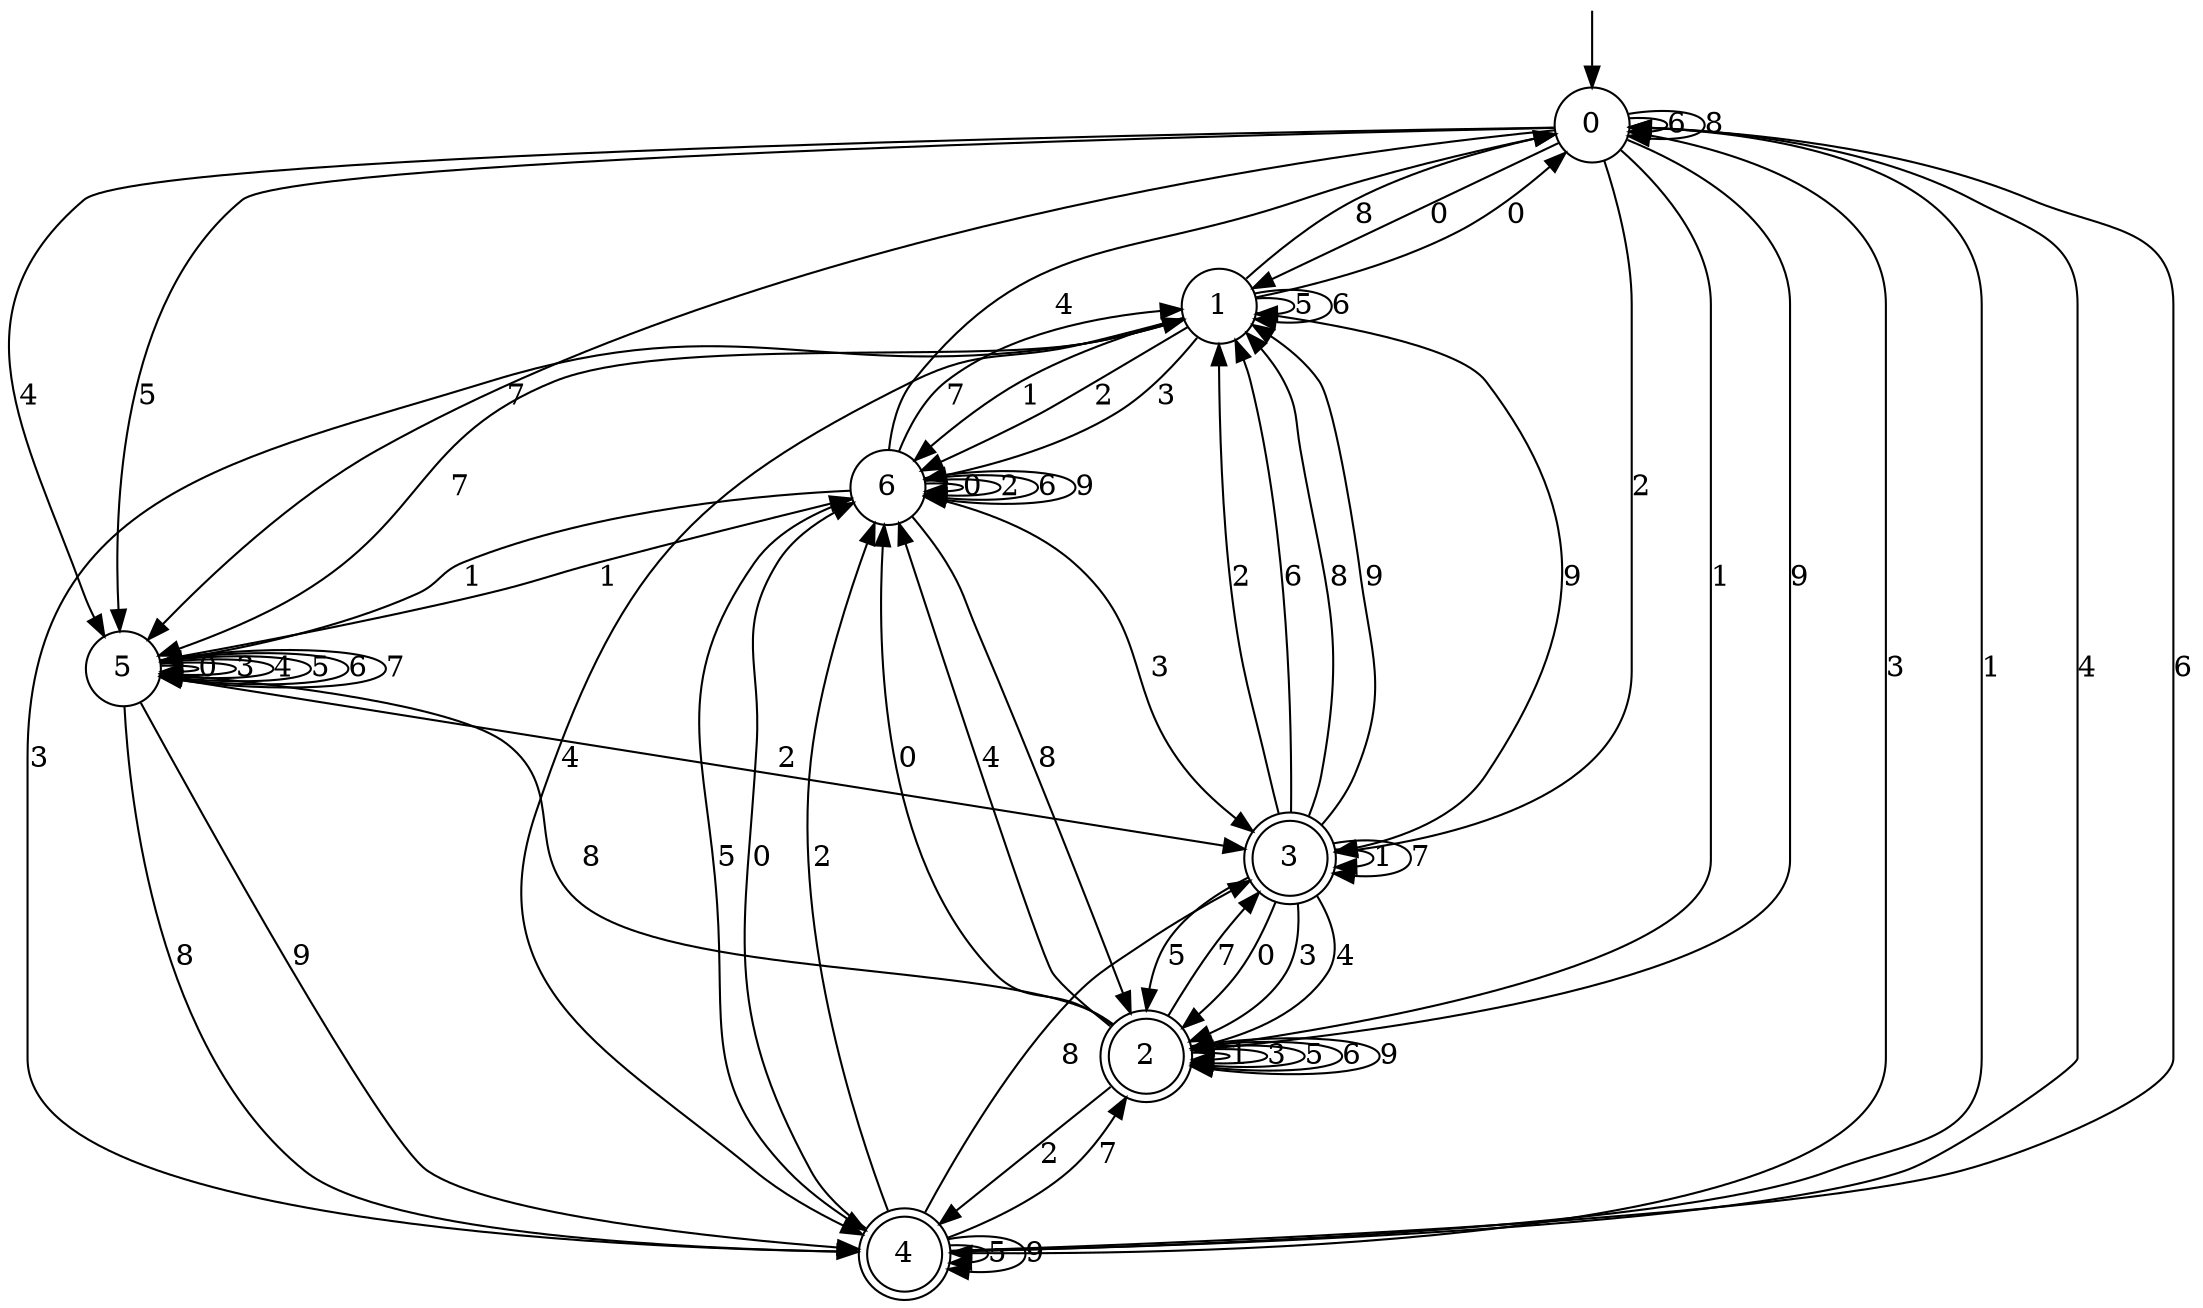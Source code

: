 digraph g {

	s0 [shape="circle" label="0"];
	s1 [shape="circle" label="1"];
	s2 [shape="doublecircle" label="2"];
	s3 [shape="doublecircle" label="3"];
	s4 [shape="doublecircle" label="4"];
	s5 [shape="circle" label="5"];
	s6 [shape="circle" label="6"];
	s0 -> s1 [label="0"];
	s0 -> s2 [label="1"];
	s0 -> s3 [label="2"];
	s0 -> s4 [label="3"];
	s0 -> s5 [label="4"];
	s0 -> s5 [label="5"];
	s0 -> s0 [label="6"];
	s0 -> s5 [label="7"];
	s0 -> s0 [label="8"];
	s0 -> s2 [label="9"];
	s1 -> s0 [label="0"];
	s1 -> s6 [label="1"];
	s1 -> s6 [label="2"];
	s1 -> s6 [label="3"];
	s1 -> s4 [label="4"];
	s1 -> s1 [label="5"];
	s1 -> s1 [label="6"];
	s1 -> s5 [label="7"];
	s1 -> s0 [label="8"];
	s1 -> s3 [label="9"];
	s2 -> s6 [label="0"];
	s2 -> s2 [label="1"];
	s2 -> s4 [label="2"];
	s2 -> s2 [label="3"];
	s2 -> s6 [label="4"];
	s2 -> s2 [label="5"];
	s2 -> s2 [label="6"];
	s2 -> s3 [label="7"];
	s2 -> s5 [label="8"];
	s2 -> s2 [label="9"];
	s3 -> s2 [label="0"];
	s3 -> s3 [label="1"];
	s3 -> s1 [label="2"];
	s3 -> s2 [label="3"];
	s3 -> s2 [label="4"];
	s3 -> s2 [label="5"];
	s3 -> s1 [label="6"];
	s3 -> s3 [label="7"];
	s3 -> s1 [label="8"];
	s3 -> s1 [label="9"];
	s4 -> s6 [label="0"];
	s4 -> s0 [label="1"];
	s4 -> s6 [label="2"];
	s4 -> s1 [label="3"];
	s4 -> s0 [label="4"];
	s4 -> s4 [label="5"];
	s4 -> s0 [label="6"];
	s4 -> s2 [label="7"];
	s4 -> s3 [label="8"];
	s4 -> s4 [label="9"];
	s5 -> s5 [label="0"];
	s5 -> s6 [label="1"];
	s5 -> s3 [label="2"];
	s5 -> s5 [label="3"];
	s5 -> s5 [label="4"];
	s5 -> s5 [label="5"];
	s5 -> s5 [label="6"];
	s5 -> s5 [label="7"];
	s5 -> s4 [label="8"];
	s5 -> s4 [label="9"];
	s6 -> s6 [label="0"];
	s6 -> s5 [label="1"];
	s6 -> s6 [label="2"];
	s6 -> s3 [label="3"];
	s6 -> s0 [label="4"];
	s6 -> s4 [label="5"];
	s6 -> s6 [label="6"];
	s6 -> s1 [label="7"];
	s6 -> s2 [label="8"];
	s6 -> s6 [label="9"];

__start0 [label="" shape="none" width="0" height="0"];
__start0 -> s0;

}

